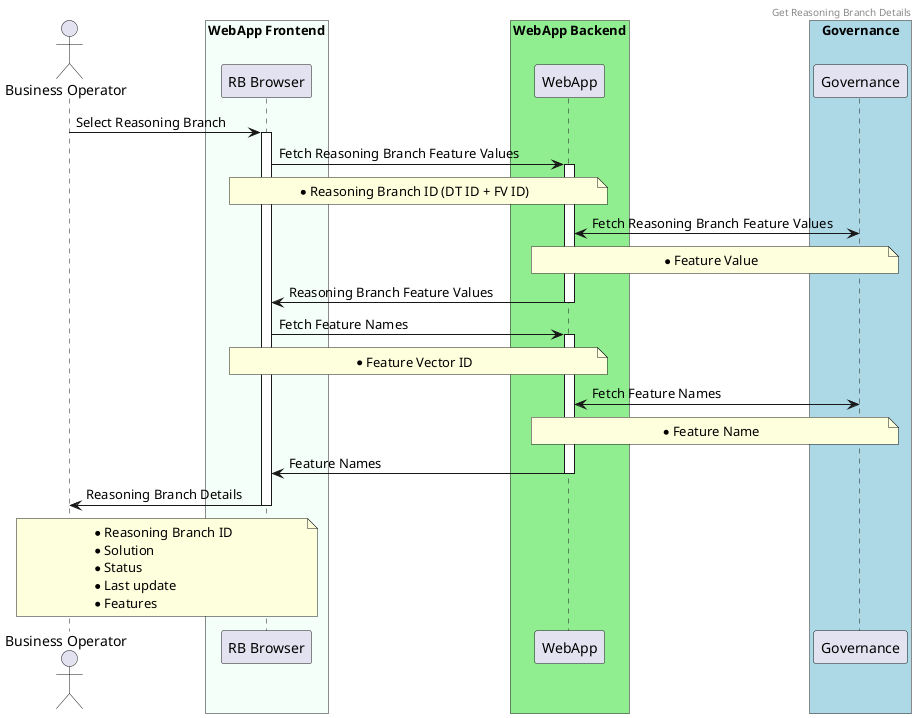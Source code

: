 @startuml
header Get Reasoning Branch Details

actor BO as "Business Operator"

box "WebApp Frontend" #MintCream
    participant Frontend as "RB Browser"
end box

box "WebApp Backend" #LightGreen
    participant Backend as "WebApp"
end box

box "Governance" #LightBlue
    participant G as "Governance"
end box

BO -> Frontend : Select Reasoning Branch

activate Frontend
Frontend -> Backend : Fetch Reasoning Branch Feature Values
note over Frontend, Backend
    * Reasoning Branch ID (DT ID + FV ID)
end note

activate Backend
Backend <-> G : Fetch Reasoning Branch Feature Values
note over Backend, G
    * Feature Value
end note

Backend -> Frontend : Reasoning Branch Feature Values
deactivate Backend

Frontend -> Backend : Fetch Feature Names
activate Backend
note over Frontend, Backend
    * Feature Vector ID
end note

Backend <-> G : Fetch Feature Names
note over Backend, G
    * Feature Name
end note

Backend -> Frontend : Feature Names
deactivate Backend

Frontend -> BO: Reasoning Branch Details
deactivate Frontend
note over Frontend, BO
    * Reasoning Branch ID
    * Solution
    * Status
    * Last update
    * Features
end note

@enduml
